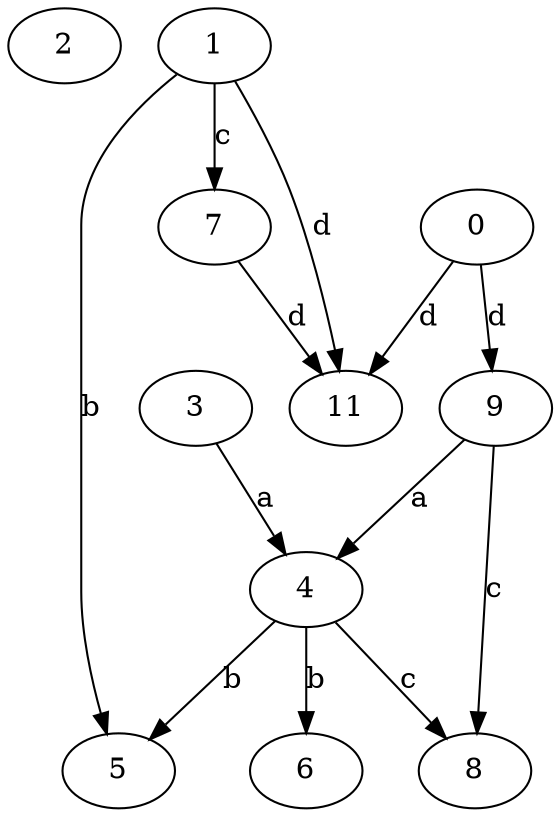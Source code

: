 strict digraph  {
2;
3;
0;
4;
5;
6;
7;
8;
9;
1;
11;
3 -> 4  [label=a];
0 -> 9  [label=d];
0 -> 11  [label=d];
4 -> 5  [label=b];
4 -> 6  [label=b];
4 -> 8  [label=c];
7 -> 11  [label=d];
9 -> 4  [label=a];
9 -> 8  [label=c];
1 -> 5  [label=b];
1 -> 7  [label=c];
1 -> 11  [label=d];
}
